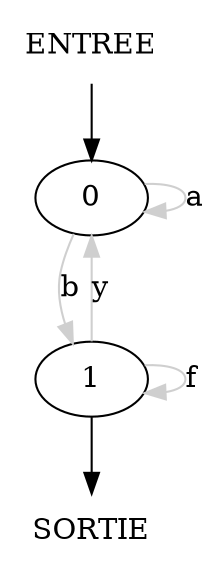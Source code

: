 digraph test_graph{
e[ label="ENTREE" shape=none]
s[ label="SORTIE" shape=none]
0 [label="0"]
1 [label="1"];
e -> 0  ;
0 -> 0 [label="a" color=grey81 ] 
0 -> 1 [label="b" color=grey81 ] 
1 -> s ;
1 -> 0 [label="y" color=grey81 ] 
1 -> 1 [label="f" color=grey81 ] }